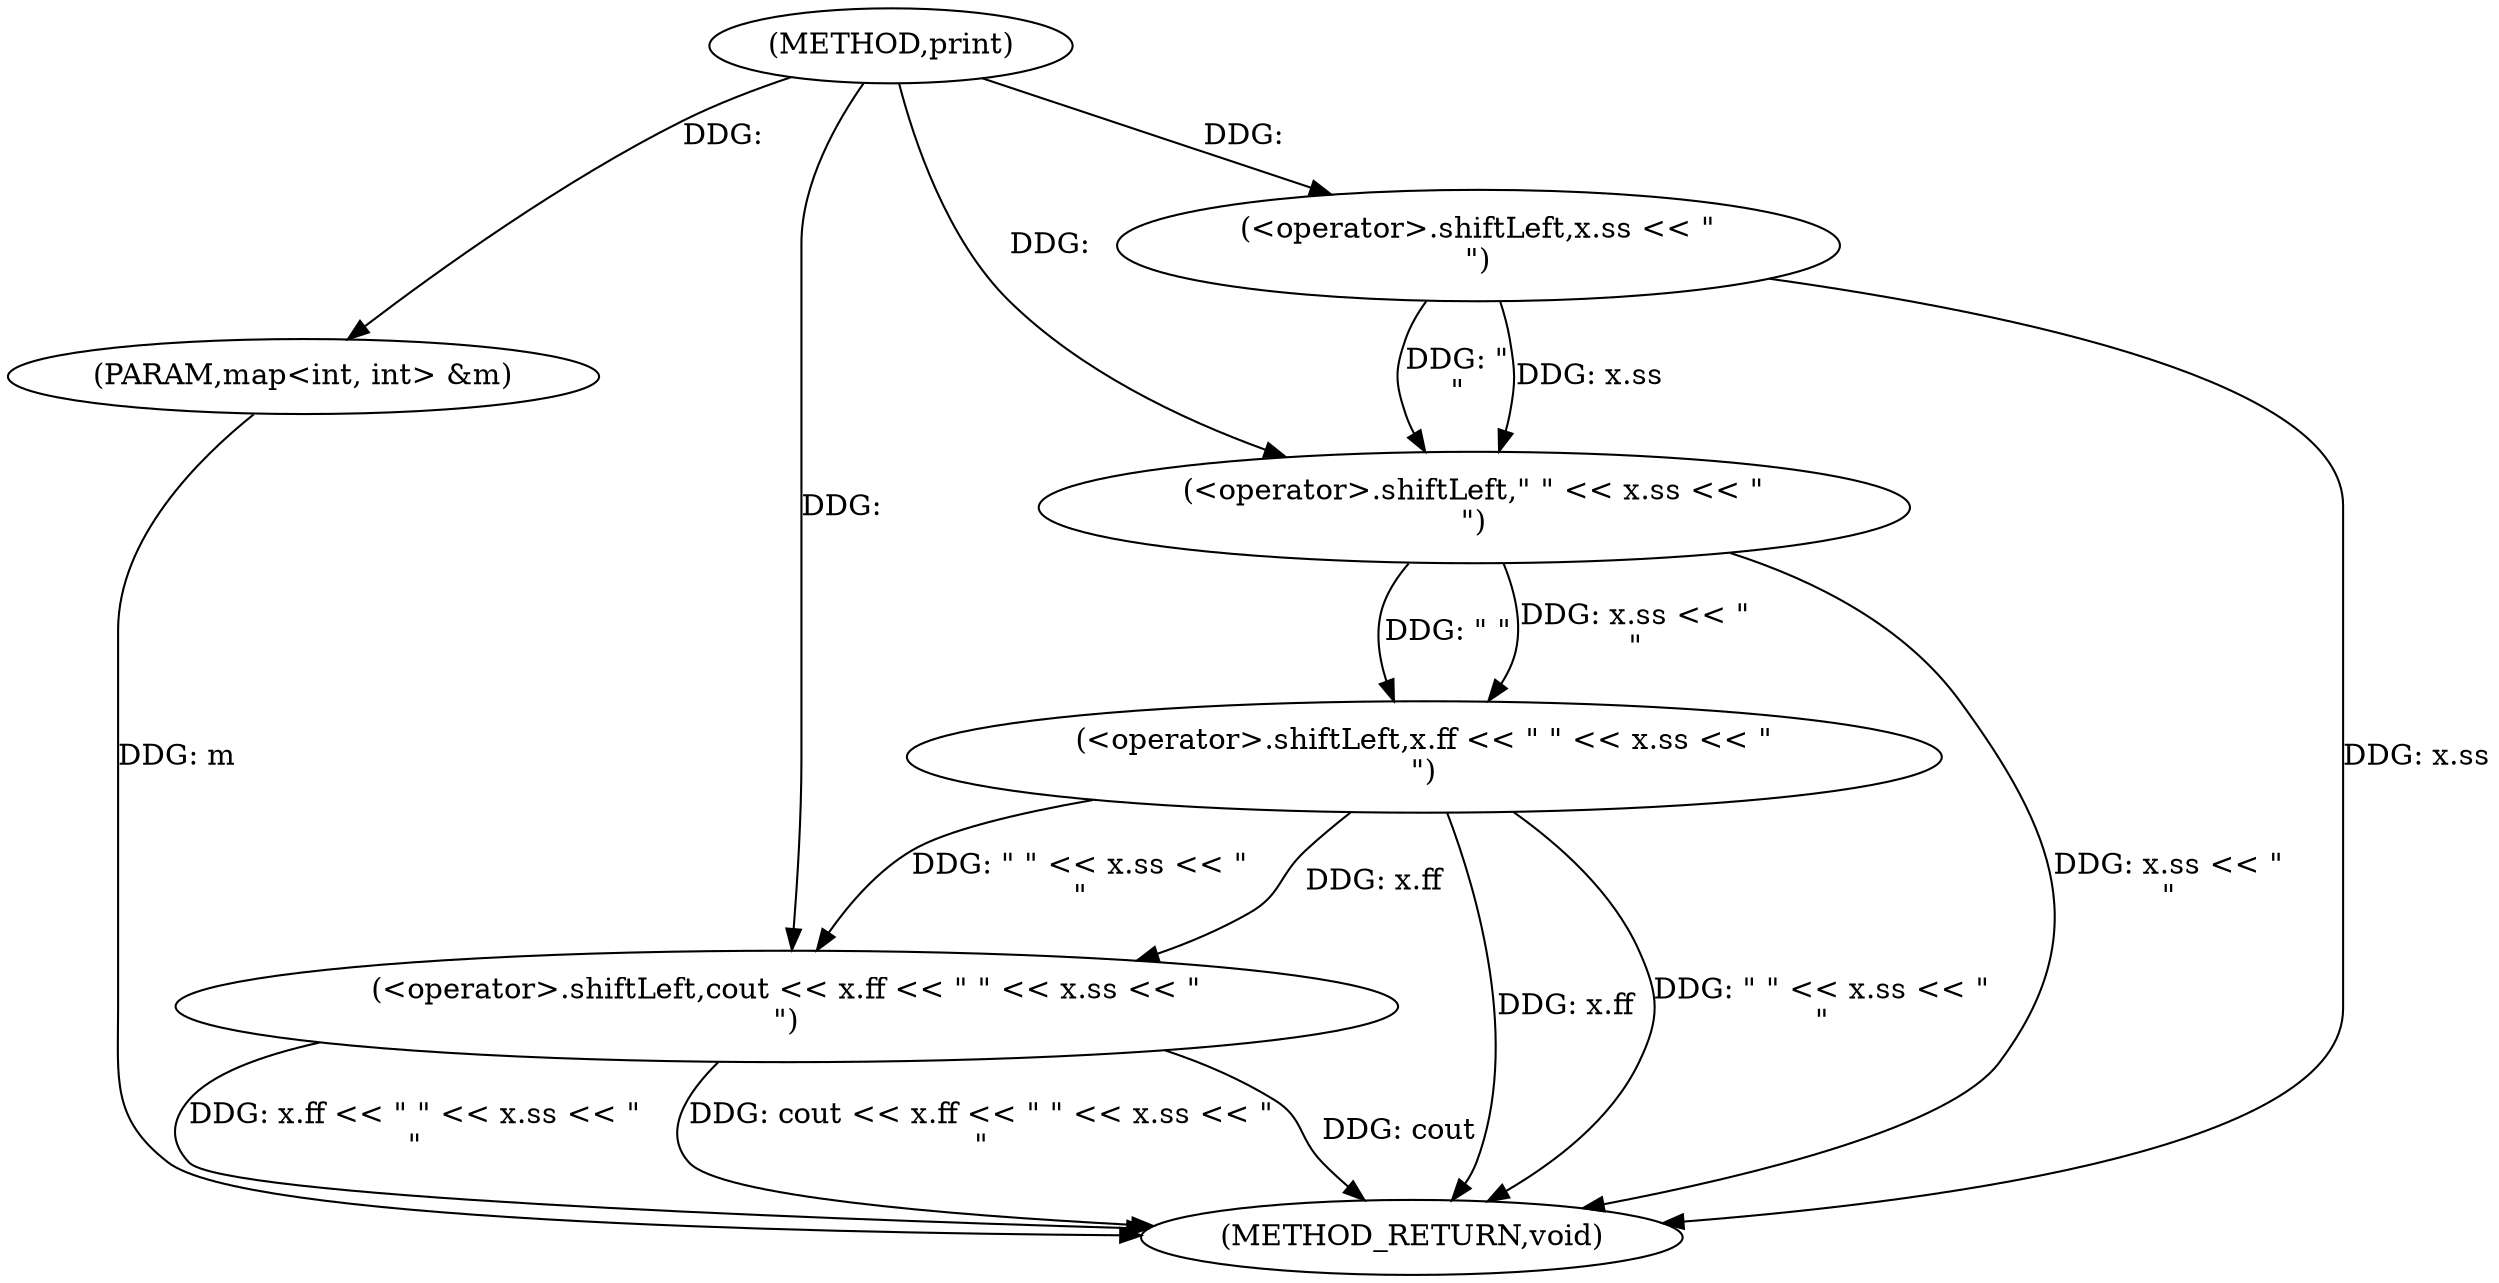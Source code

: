 digraph "print" {  
"1000220" [label = "(METHOD,print)" ]
"1000237" [label = "(METHOD_RETURN,void)" ]
"1000221" [label = "(PARAM,map<int, int> &m)" ]
"1000224" [label = "(<operator>.shiftLeft,cout << x.ff << \" \" << x.ss << \"\n\")" ]
"1000226" [label = "(<operator>.shiftLeft,x.ff << \" \" << x.ss << \"\n\")" ]
"1000230" [label = "(<operator>.shiftLeft,\" \" << x.ss << \"\n\")" ]
"1000232" [label = "(<operator>.shiftLeft,x.ss << \"\n\")" ]
  "1000221" -> "1000237"  [ label = "DDG: m"] 
  "1000226" -> "1000237"  [ label = "DDG: x.ff"] 
  "1000232" -> "1000237"  [ label = "DDG: x.ss"] 
  "1000230" -> "1000237"  [ label = "DDG: x.ss << \"\n\""] 
  "1000226" -> "1000237"  [ label = "DDG: \" \" << x.ss << \"\n\""] 
  "1000224" -> "1000237"  [ label = "DDG: x.ff << \" \" << x.ss << \"\n\""] 
  "1000224" -> "1000237"  [ label = "DDG: cout << x.ff << \" \" << x.ss << \"\n\""] 
  "1000224" -> "1000237"  [ label = "DDG: cout"] 
  "1000220" -> "1000221"  [ label = "DDG: "] 
  "1000220" -> "1000224"  [ label = "DDG: "] 
  "1000226" -> "1000224"  [ label = "DDG: \" \" << x.ss << \"\n\""] 
  "1000226" -> "1000224"  [ label = "DDG: x.ff"] 
  "1000230" -> "1000226"  [ label = "DDG: \" \""] 
  "1000230" -> "1000226"  [ label = "DDG: x.ss << \"\n\""] 
  "1000220" -> "1000230"  [ label = "DDG: "] 
  "1000232" -> "1000230"  [ label = "DDG: \"\n\""] 
  "1000232" -> "1000230"  [ label = "DDG: x.ss"] 
  "1000220" -> "1000232"  [ label = "DDG: "] 
}
